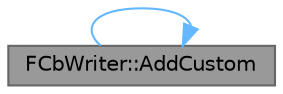 digraph "FCbWriter::AddCustom"
{
 // INTERACTIVE_SVG=YES
 // LATEX_PDF_SIZE
  bgcolor="transparent";
  edge [fontname=Helvetica,fontsize=10,labelfontname=Helvetica,labelfontsize=10];
  node [fontname=Helvetica,fontsize=10,shape=box,height=0.2,width=0.4];
  rankdir="RL";
  Node1 [id="Node000001",label="FCbWriter::AddCustom",height=0.2,width=0.4,color="gray40", fillcolor="grey60", style="filled", fontcolor="black",tooltip="Write a custom field with a string sub-type identifier."];
  Node1 -> Node1 [id="edge1_Node000001_Node000001",dir="back",color="steelblue1",style="solid",tooltip=" "];
}
